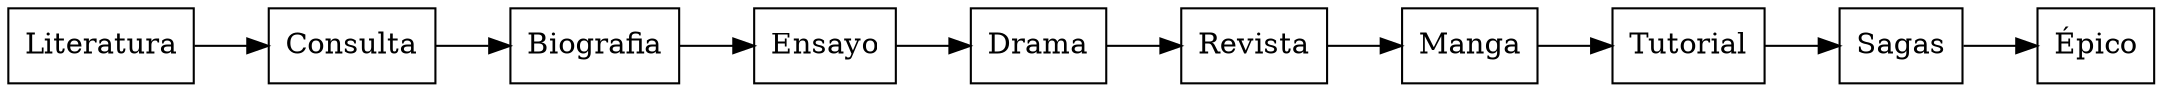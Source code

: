 digraph g{ rankdir = LR; node [shape = box];
Literatura -> Consulta;
Consulta -> Biografia;
Biografia -> Ensayo;
Ensayo -> Drama;
Drama -> Revista;
Revista -> Manga;
Manga -> Tutorial;
Tutorial -> Sagas;
Sagas -> Épico;
}